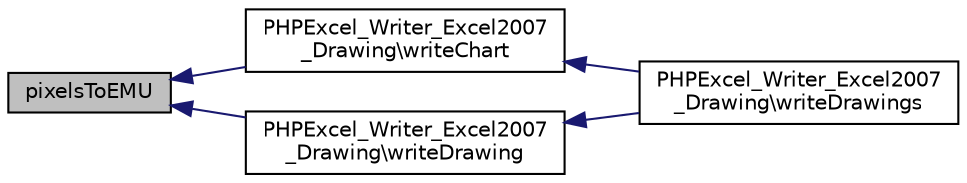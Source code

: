 digraph "pixelsToEMU"
{
  edge [fontname="Helvetica",fontsize="10",labelfontname="Helvetica",labelfontsize="10"];
  node [fontname="Helvetica",fontsize="10",shape=record];
  rankdir="LR";
  Node38 [label="pixelsToEMU",height=0.2,width=0.4,color="black", fillcolor="grey75", style="filled", fontcolor="black"];
  Node38 -> Node39 [dir="back",color="midnightblue",fontsize="10",style="solid",fontname="Helvetica"];
  Node39 [label="PHPExcel_Writer_Excel2007\l_Drawing\\writeChart",height=0.2,width=0.4,color="black", fillcolor="white", style="filled",URL="$class_p_h_p_excel___writer___excel2007___drawing.html#a8ddb149f9cd4266c206340e9336e1f99"];
  Node39 -> Node40 [dir="back",color="midnightblue",fontsize="10",style="solid",fontname="Helvetica"];
  Node40 [label="PHPExcel_Writer_Excel2007\l_Drawing\\writeDrawings",height=0.2,width=0.4,color="black", fillcolor="white", style="filled",URL="$class_p_h_p_excel___writer___excel2007___drawing.html#a7380256853345e10896c8ec8c17d9ef5"];
  Node38 -> Node41 [dir="back",color="midnightblue",fontsize="10",style="solid",fontname="Helvetica"];
  Node41 [label="PHPExcel_Writer_Excel2007\l_Drawing\\writeDrawing",height=0.2,width=0.4,color="black", fillcolor="white", style="filled",URL="$class_p_h_p_excel___writer___excel2007___drawing.html#a6415c9eac484563fadf06ac57984b255"];
  Node41 -> Node40 [dir="back",color="midnightblue",fontsize="10",style="solid",fontname="Helvetica"];
}
